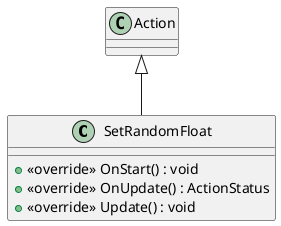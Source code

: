 @startuml
class SetRandomFloat {
    + <<override>> OnStart() : void
    + <<override>> OnUpdate() : ActionStatus
    + <<override>> Update() : void
}
Action <|-- SetRandomFloat
@enduml
